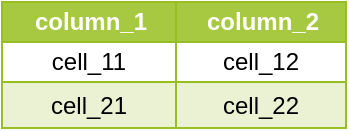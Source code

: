 <mxfile>
    <diagram id="n5_ofmvZNoqLwT4PhU_k" name="Page-1">
        <mxGraphModel dx="667" dy="497" grid="1" gridSize="10" guides="1" tooltips="1" connect="1" arrows="1" fold="1" page="1" pageScale="1" pageWidth="700" pageHeight="1400" math="0" shadow="0">
            <root>
                <mxCell id="0"/>
                <mxCell id="1" parent="0"/>
                <mxCell id="2" value="Assets" style="childLayout=tableLayout;recursiveResize=0;strokeColor=#98bf21;fillColor=#A7C942;shadow=0;rounded=0;glass=0;" vertex="1" parent="1">
                    <mxGeometry width="172" height="63" as="geometry"/>
                </mxCell>
                <mxCell id="3" style="shape=tableRow;horizontal=0;startSize=0;swimlaneHead=0;swimlaneBody=0;top=0;left=0;bottom=0;right=0;dropTarget=0;collapsible=0;recursiveResize=0;expand=0;fontStyle=0;strokeColor=inherit;fillColor=#ffffff;" vertex="1" parent="2">
                    <mxGeometry width="172" height="20" as="geometry"/>
                </mxCell>
                <mxCell id="4" value="column_1" style="connectable=0;recursiveResize=0;strokeColor=inherit;fillColor=#A7C942;align=center;fontStyle=1;fontColor=#FFFFFF;html=1;" vertex="1" parent="3">
                    <mxGeometry width="87" height="20" as="geometry">
                        <mxRectangle width="87" height="20" as="alternateBounds"/>
                    </mxGeometry>
                </mxCell>
                <mxCell id="5" value="column_2" style="connectable=0;recursiveResize=0;strokeColor=inherit;fillColor=#A7C942;align=center;fontStyle=1;fontColor=#FFFFFF;html=1;" vertex="1" parent="3">
                    <mxGeometry x="87" width="85" height="20" as="geometry">
                        <mxRectangle width="85" height="20" as="alternateBounds"/>
                    </mxGeometry>
                </mxCell>
                <mxCell id="6" value="" style="shape=tableRow;horizontal=0;startSize=0;swimlaneHead=0;swimlaneBody=0;top=0;left=0;bottom=0;right=0;dropTarget=0;collapsible=0;recursiveResize=0;expand=0;fontStyle=0;strokeColor=inherit;fillColor=#ffffff;" vertex="1" parent="2">
                    <mxGeometry y="20" width="172" height="20" as="geometry"/>
                </mxCell>
                <mxCell id="7" value="cell_11" style="connectable=0;recursiveResize=0;strokeColor=inherit;fillColor=inherit;align=center;whiteSpace=wrap;html=1;" vertex="1" parent="6">
                    <mxGeometry width="87" height="20" as="geometry">
                        <mxRectangle width="87" height="20" as="alternateBounds"/>
                    </mxGeometry>
                </mxCell>
                <mxCell id="8" value="cell_12" style="connectable=0;recursiveResize=0;strokeColor=inherit;fillColor=inherit;align=center;whiteSpace=wrap;html=1;" vertex="1" parent="6">
                    <mxGeometry x="87" width="85" height="20" as="geometry">
                        <mxRectangle width="85" height="20" as="alternateBounds"/>
                    </mxGeometry>
                </mxCell>
                <mxCell id="9" value="" style="shape=tableRow;horizontal=0;startSize=0;swimlaneHead=0;swimlaneBody=0;top=0;left=0;bottom=0;right=0;dropTarget=0;collapsible=0;recursiveResize=0;expand=0;fontStyle=1;strokeColor=inherit;fillColor=#EAF2D3;" vertex="1" parent="2">
                    <mxGeometry y="40" width="172" height="23" as="geometry"/>
                </mxCell>
                <mxCell id="10" value="cell_21" style="connectable=0;recursiveResize=0;strokeColor=inherit;fillColor=inherit;whiteSpace=wrap;html=1;" vertex="1" parent="9">
                    <mxGeometry width="87" height="23" as="geometry">
                        <mxRectangle width="87" height="23" as="alternateBounds"/>
                    </mxGeometry>
                </mxCell>
                <mxCell id="11" value="cell_22" style="connectable=0;recursiveResize=0;strokeColor=inherit;fillColor=inherit;whiteSpace=wrap;html=1;" vertex="1" parent="9">
                    <mxGeometry x="87" width="85" height="23" as="geometry">
                        <mxRectangle width="85" height="23" as="alternateBounds"/>
                    </mxGeometry>
                </mxCell>
            </root>
        </mxGraphModel>
    </diagram>
</mxfile>